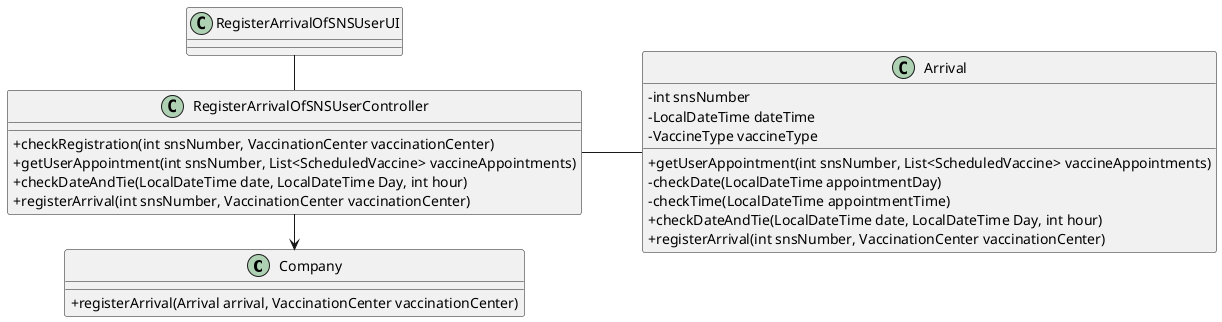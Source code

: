 @startuml
'https://plantuml.com/class-diagram

skinparam classAttributeIconSize 0

class Company {
+registerArrival(Arrival arrival, VaccinationCenter vaccinationCenter)
}


class RegisterArrivalOfSNSUserUI

class RegisterArrivalOfSNSUserController{
+checkRegistration(int snsNumber, VaccinationCenter vaccinationCenter)
+getUserAppointment(int snsNumber, List<ScheduledVaccine> vaccineAppointments)
+checkDateAndTie(LocalDateTime date, LocalDateTime Day, int hour)
+registerArrival(int snsNumber, VaccinationCenter vaccinationCenter)
}

class Arrival {
-int snsNumber
-LocalDateTime dateTime
-VaccineType vaccineType
+getUserAppointment(int snsNumber, List<ScheduledVaccine> vaccineAppointments)
-checkDate(LocalDateTime appointmentDay)
-checkTime(LocalDateTime appointmentTime)
+checkDateAndTie(LocalDateTime date, LocalDateTime Day, int hour)
+registerArrival(int snsNumber, VaccinationCenter vaccinationCenter)
}


left to right direction

RegisterArrivalOfSNSUserController -> Company
RegisterArrivalOfSNSUserController -- Arrival
RegisterArrivalOfSNSUserUI - RegisterArrivalOfSNSUserController

@enduml